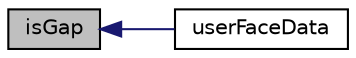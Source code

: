 digraph "isGap"
{
  bgcolor="transparent";
  edge [fontname="Helvetica",fontsize="10",labelfontname="Helvetica",labelfontsize="10"];
  node [fontname="Helvetica",fontsize="10",shape=record];
  rankdir="LR";
  Node3384 [label="isGap",height=0.2,width=0.4,color="black", fillcolor="grey75", style="filled", fontcolor="black"];
  Node3384 -> Node3385 [dir="back",color="midnightblue",fontsize="10",style="solid",fontname="Helvetica"];
  Node3385 [label="userFaceData",height=0.2,width=0.4,color="black",URL="$a25857.html#a2cb6efa4184bedfbed60b069881c26a3"];
}
